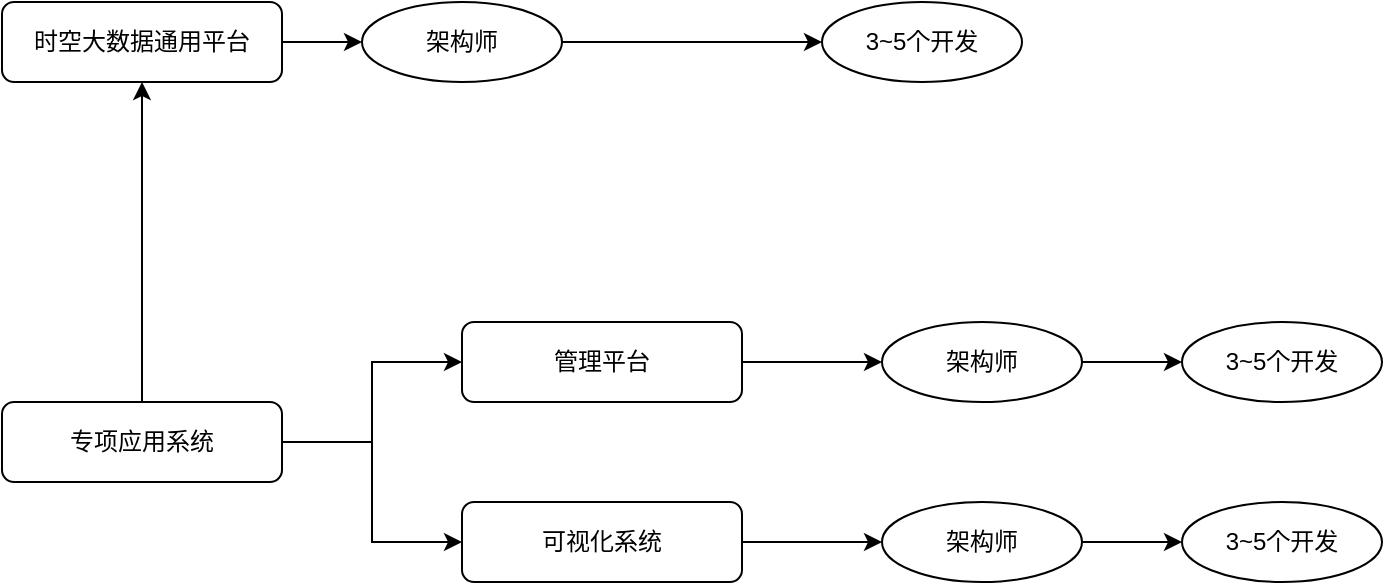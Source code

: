 <mxfile version="14.9.5" type="github">
  <diagram id="xbNhdbkTUPQvUmLiyTn8" name="Page-1">
    <mxGraphModel dx="1422" dy="794" grid="1" gridSize="10" guides="1" tooltips="1" connect="1" arrows="1" fold="1" page="1" pageScale="1" pageWidth="827" pageHeight="1169" math="0" shadow="0">
      <root>
        <mxCell id="0" />
        <mxCell id="1" parent="0" />
        <mxCell id="xhFQ-MTkNrWi6kX71VLR-12" style="edgeStyle=orthogonalEdgeStyle;rounded=0;orthogonalLoop=1;jettySize=auto;html=1;" edge="1" parent="1" source="xhFQ-MTkNrWi6kX71VLR-4" target="xhFQ-MTkNrWi6kX71VLR-11">
          <mxGeometry relative="1" as="geometry" />
        </mxCell>
        <mxCell id="xhFQ-MTkNrWi6kX71VLR-4" value="时空大数据通用平台" style="rounded=1;whiteSpace=wrap;html=1;" vertex="1" parent="1">
          <mxGeometry x="60" y="230" width="140" height="40" as="geometry" />
        </mxCell>
        <mxCell id="xhFQ-MTkNrWi6kX71VLR-8" style="edgeStyle=orthogonalEdgeStyle;rounded=0;orthogonalLoop=1;jettySize=auto;html=1;entryX=0;entryY=0.5;entryDx=0;entryDy=0;" edge="1" parent="1" source="xhFQ-MTkNrWi6kX71VLR-5" target="xhFQ-MTkNrWi6kX71VLR-6">
          <mxGeometry relative="1" as="geometry" />
        </mxCell>
        <mxCell id="xhFQ-MTkNrWi6kX71VLR-9" style="edgeStyle=orthogonalEdgeStyle;rounded=0;orthogonalLoop=1;jettySize=auto;html=1;entryX=0;entryY=0.5;entryDx=0;entryDy=0;" edge="1" parent="1" source="xhFQ-MTkNrWi6kX71VLR-5" target="xhFQ-MTkNrWi6kX71VLR-7">
          <mxGeometry relative="1" as="geometry" />
        </mxCell>
        <mxCell id="xhFQ-MTkNrWi6kX71VLR-23" style="edgeStyle=orthogonalEdgeStyle;rounded=0;orthogonalLoop=1;jettySize=auto;html=1;" edge="1" parent="1" source="xhFQ-MTkNrWi6kX71VLR-5" target="xhFQ-MTkNrWi6kX71VLR-4">
          <mxGeometry relative="1" as="geometry" />
        </mxCell>
        <mxCell id="xhFQ-MTkNrWi6kX71VLR-5" value="专项应用系统" style="rounded=1;whiteSpace=wrap;html=1;" vertex="1" parent="1">
          <mxGeometry x="60" y="430" width="140" height="40" as="geometry" />
        </mxCell>
        <mxCell id="xhFQ-MTkNrWi6kX71VLR-18" style="edgeStyle=orthogonalEdgeStyle;rounded=0;orthogonalLoop=1;jettySize=auto;html=1;" edge="1" parent="1" source="xhFQ-MTkNrWi6kX71VLR-6" target="xhFQ-MTkNrWi6kX71VLR-16">
          <mxGeometry relative="1" as="geometry" />
        </mxCell>
        <mxCell id="xhFQ-MTkNrWi6kX71VLR-6" value="管理平台" style="rounded=1;whiteSpace=wrap;html=1;" vertex="1" parent="1">
          <mxGeometry x="290" y="390" width="140" height="40" as="geometry" />
        </mxCell>
        <mxCell id="xhFQ-MTkNrWi6kX71VLR-22" style="edgeStyle=orthogonalEdgeStyle;rounded=0;orthogonalLoop=1;jettySize=auto;html=1;" edge="1" parent="1" source="xhFQ-MTkNrWi6kX71VLR-7" target="xhFQ-MTkNrWi6kX71VLR-20">
          <mxGeometry relative="1" as="geometry" />
        </mxCell>
        <mxCell id="xhFQ-MTkNrWi6kX71VLR-7" value="可视化系统" style="rounded=1;whiteSpace=wrap;html=1;" vertex="1" parent="1">
          <mxGeometry x="290" y="480" width="140" height="40" as="geometry" />
        </mxCell>
        <mxCell id="xhFQ-MTkNrWi6kX71VLR-14" style="edgeStyle=orthogonalEdgeStyle;rounded=0;orthogonalLoop=1;jettySize=auto;html=1;" edge="1" parent="1" source="xhFQ-MTkNrWi6kX71VLR-11" target="xhFQ-MTkNrWi6kX71VLR-13">
          <mxGeometry relative="1" as="geometry" />
        </mxCell>
        <mxCell id="xhFQ-MTkNrWi6kX71VLR-11" value="架构师" style="ellipse;whiteSpace=wrap;html=1;" vertex="1" parent="1">
          <mxGeometry x="240" y="230" width="100" height="40" as="geometry" />
        </mxCell>
        <mxCell id="xhFQ-MTkNrWi6kX71VLR-13" value="3~5个开发" style="ellipse;whiteSpace=wrap;html=1;" vertex="1" parent="1">
          <mxGeometry x="470" y="230" width="100" height="40" as="geometry" />
        </mxCell>
        <mxCell id="xhFQ-MTkNrWi6kX71VLR-15" style="edgeStyle=orthogonalEdgeStyle;rounded=0;orthogonalLoop=1;jettySize=auto;html=1;" edge="1" parent="1" source="xhFQ-MTkNrWi6kX71VLR-16" target="xhFQ-MTkNrWi6kX71VLR-17">
          <mxGeometry relative="1" as="geometry" />
        </mxCell>
        <mxCell id="xhFQ-MTkNrWi6kX71VLR-16" value="架构师" style="ellipse;whiteSpace=wrap;html=1;" vertex="1" parent="1">
          <mxGeometry x="500" y="390" width="100" height="40" as="geometry" />
        </mxCell>
        <mxCell id="xhFQ-MTkNrWi6kX71VLR-17" value="3~5个开发" style="ellipse;whiteSpace=wrap;html=1;" vertex="1" parent="1">
          <mxGeometry x="650" y="390" width="100" height="40" as="geometry" />
        </mxCell>
        <mxCell id="xhFQ-MTkNrWi6kX71VLR-19" style="edgeStyle=orthogonalEdgeStyle;rounded=0;orthogonalLoop=1;jettySize=auto;html=1;" edge="1" parent="1" source="xhFQ-MTkNrWi6kX71VLR-20" target="xhFQ-MTkNrWi6kX71VLR-21">
          <mxGeometry relative="1" as="geometry" />
        </mxCell>
        <mxCell id="xhFQ-MTkNrWi6kX71VLR-20" value="架构师" style="ellipse;whiteSpace=wrap;html=1;" vertex="1" parent="1">
          <mxGeometry x="500" y="480" width="100" height="40" as="geometry" />
        </mxCell>
        <mxCell id="xhFQ-MTkNrWi6kX71VLR-21" value="3~5个开发" style="ellipse;whiteSpace=wrap;html=1;" vertex="1" parent="1">
          <mxGeometry x="650" y="480" width="100" height="40" as="geometry" />
        </mxCell>
      </root>
    </mxGraphModel>
  </diagram>
</mxfile>
